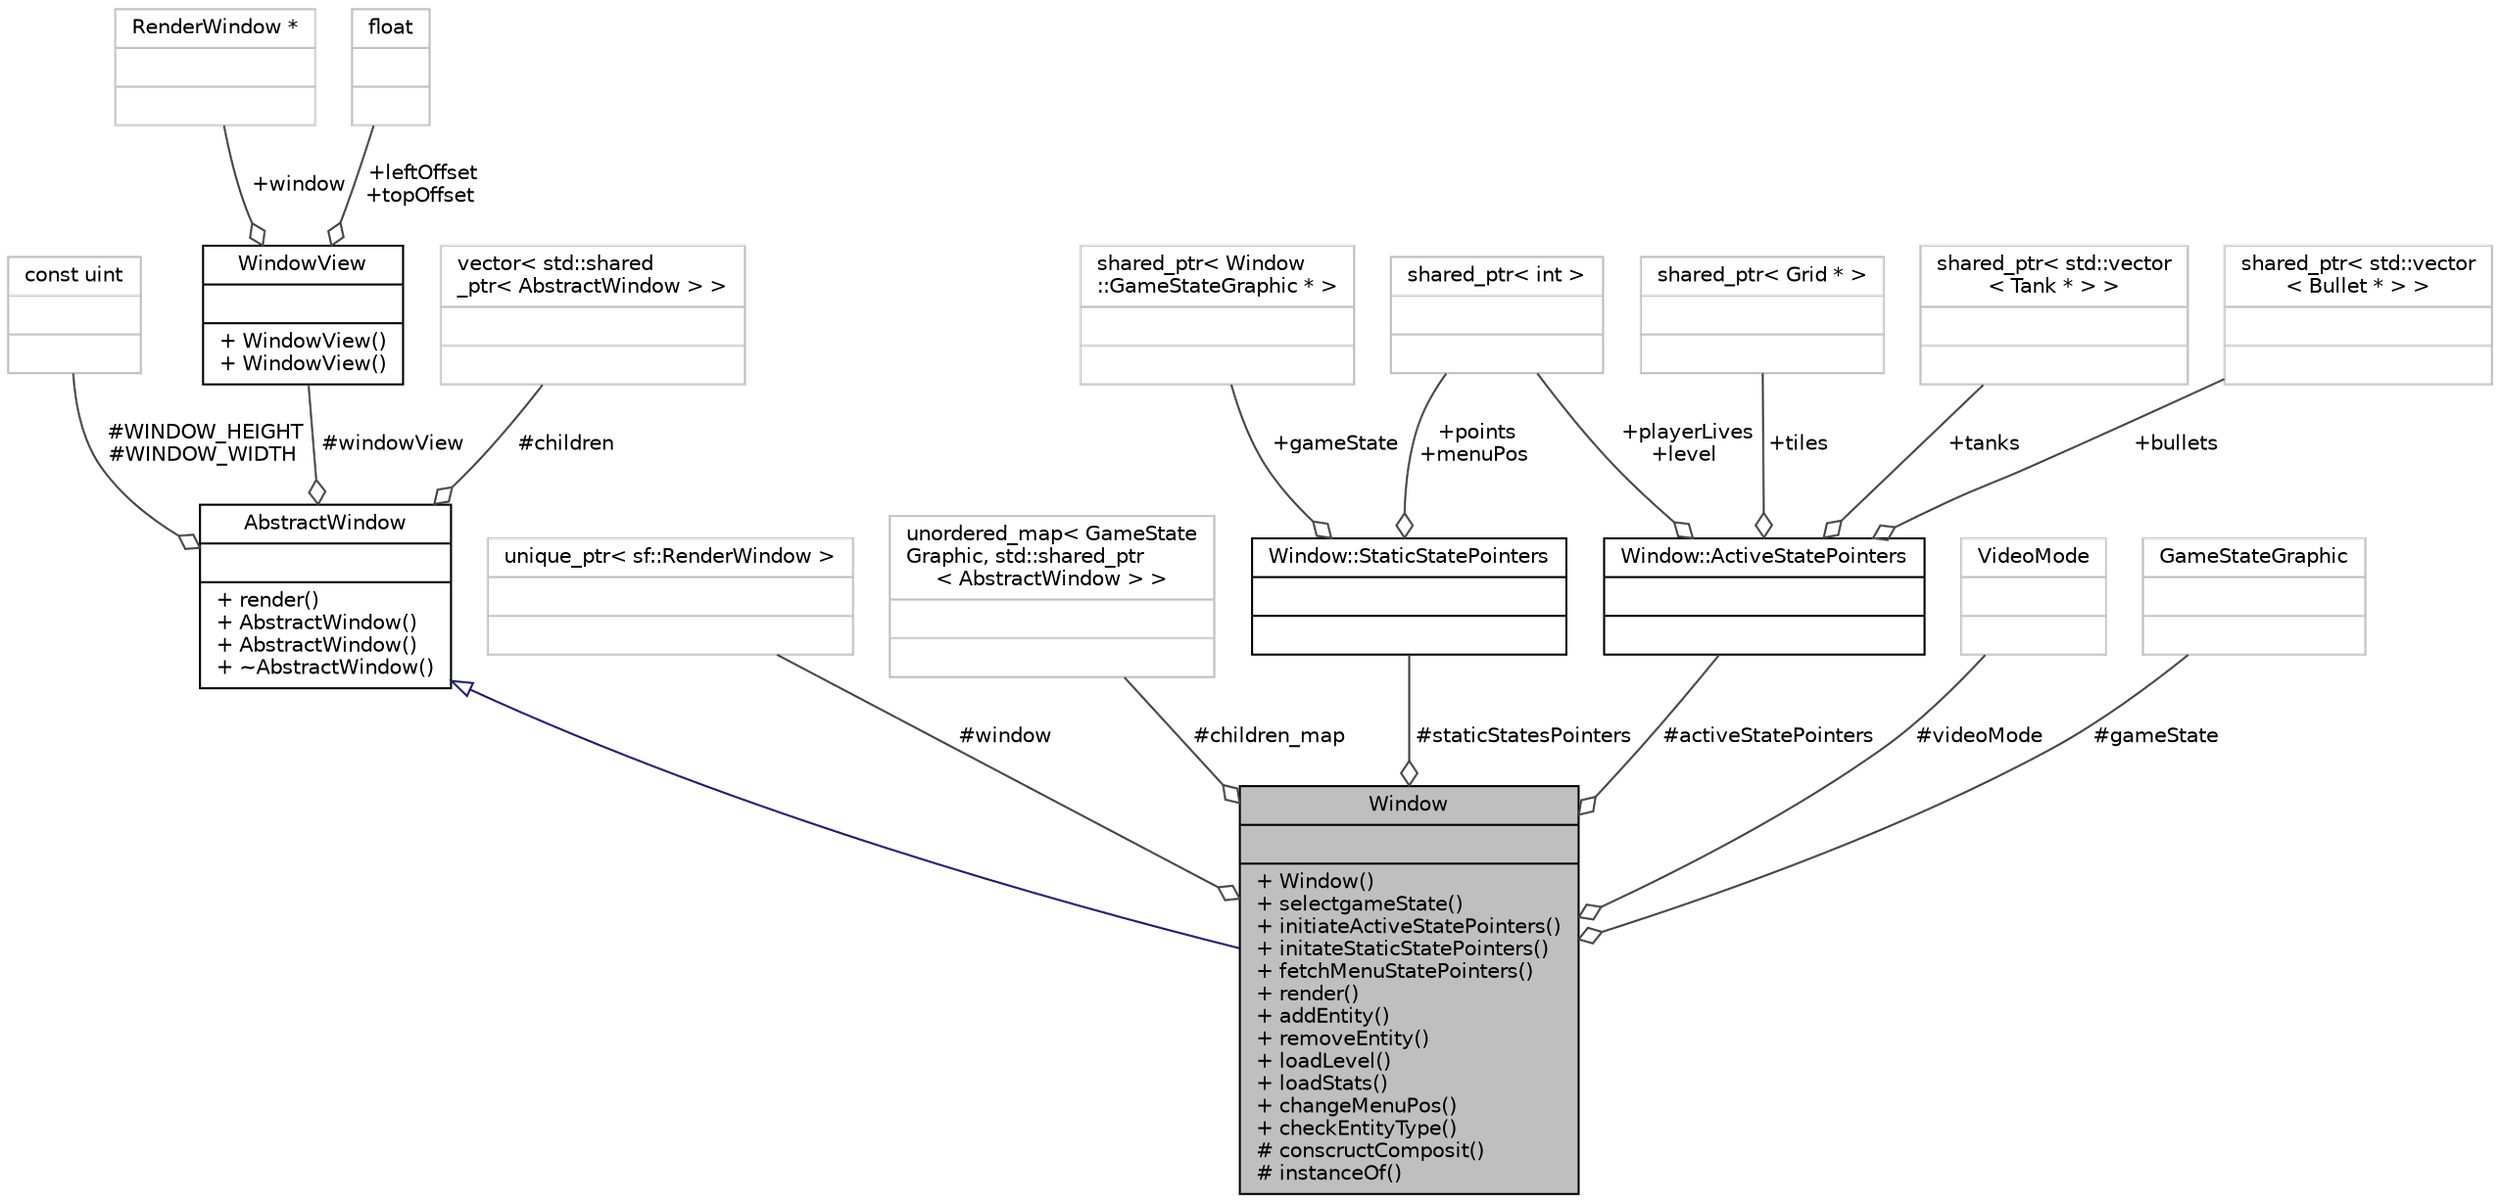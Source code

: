 digraph "Window"
{
 // INTERACTIVE_SVG=YES
 // LATEX_PDF_SIZE
  bgcolor="transparent";
  edge [fontname="Helvetica",fontsize="10",labelfontname="Helvetica",labelfontsize="10"];
  node [fontname="Helvetica",fontsize="10",shape=record];
  Node1 [label="{Window\n||+ Window()\l+ selectgameState()\l+ initiateActiveStatePointers()\l+ initateStaticStatePointers()\l+ fetchMenuStatePointers()\l+ render()\l+ addEntity()\l+ removeEntity()\l+ loadLevel()\l+ loadStats()\l+ changeMenuPos()\l+ checkEntityType()\l# conscructComposit()\l# instanceOf()\l}",height=0.2,width=0.4,color="black", fillcolor="grey75", style="filled", fontcolor="black",tooltip="Contains main SFML functions."];
  Node2 -> Node1 [dir="back",color="midnightblue",fontsize="10",style="solid",arrowtail="onormal",fontname="Helvetica"];
  Node2 [label="{AbstractWindow\n||+ render()\l+ AbstractWindow()\l+ AbstractWindow()\l+ ~AbstractWindow()\l}",height=0.2,width=0.4,color="black",URL="$class_abstract_window.html",tooltip="Contains main SFML functions."];
  Node3 -> Node2 [color="grey25",fontsize="10",style="solid",label=" #WINDOW_HEIGHT\n#WINDOW_WIDTH" ,arrowhead="odiamond",fontname="Helvetica"];
  Node3 [label="{const uint\n||}",height=0.2,width=0.4,color="grey75",tooltip=" "];
  Node4 -> Node2 [color="grey25",fontsize="10",style="solid",label=" #windowView" ,arrowhead="odiamond",fontname="Helvetica"];
  Node4 [label="{WindowView\n||+ WindowView()\l+ WindowView()\l}",height=0.2,width=0.4,color="black",URL="$struct_window_view.html",tooltip="Struct that contains the sf::RenderWindow nad offset of elements to render."];
  Node5 -> Node4 [color="grey25",fontsize="10",style="solid",label=" +window" ,arrowhead="odiamond",fontname="Helvetica"];
  Node5 [label="{RenderWindow *\n||}",height=0.2,width=0.4,color="grey75",tooltip=" "];
  Node6 -> Node4 [color="grey25",fontsize="10",style="solid",label=" +leftOffset\n+topOffset" ,arrowhead="odiamond",fontname="Helvetica"];
  Node6 [label="{float\n||}",height=0.2,width=0.4,color="grey75",tooltip=" "];
  Node7 -> Node2 [color="grey25",fontsize="10",style="solid",label=" #children" ,arrowhead="odiamond",fontname="Helvetica"];
  Node7 [label="{vector\< std::shared\l_ptr\< AbstractWindow \> \>\n||}",height=0.2,width=0.4,color="grey75",tooltip=" "];
  Node8 -> Node1 [color="grey25",fontsize="10",style="solid",label=" #window" ,arrowhead="odiamond",fontname="Helvetica"];
  Node8 [label="{unique_ptr\< sf::RenderWindow \>\n||}",height=0.2,width=0.4,color="grey75",tooltip=" "];
  Node9 -> Node1 [color="grey25",fontsize="10",style="solid",label=" #children_map" ,arrowhead="odiamond",fontname="Helvetica"];
  Node9 [label="{unordered_map\< GameState\lGraphic, std::shared_ptr\l\< AbstractWindow \> \>\n||}",height=0.2,width=0.4,color="grey75",tooltip=" "];
  Node10 -> Node1 [color="grey25",fontsize="10",style="solid",label=" #activeStatePointers" ,arrowhead="odiamond",fontname="Helvetica"];
  Node10 [label="{Window::ActiveStatePointers\n||}",height=0.2,width=0.4,color="black",URL="$struct_window_1_1_active_state_pointers.html",tooltip="Stores given ActiveState pointers."];
  Node11 -> Node10 [color="grey25",fontsize="10",style="solid",label=" +playerLives\n+level" ,arrowhead="odiamond",fontname="Helvetica"];
  Node11 [label="{shared_ptr\< int \>\n||}",height=0.2,width=0.4,color="grey75",tooltip=" "];
  Node12 -> Node10 [color="grey25",fontsize="10",style="solid",label=" +tiles" ,arrowhead="odiamond",fontname="Helvetica"];
  Node12 [label="{shared_ptr\< Grid * \>\n||}",height=0.2,width=0.4,color="grey75",tooltip=" "];
  Node13 -> Node10 [color="grey25",fontsize="10",style="solid",label=" +tanks" ,arrowhead="odiamond",fontname="Helvetica"];
  Node13 [label="{shared_ptr\< std::vector\l\< Tank * \> \>\n||}",height=0.2,width=0.4,color="grey75",tooltip=" "];
  Node14 -> Node10 [color="grey25",fontsize="10",style="solid",label=" +bullets" ,arrowhead="odiamond",fontname="Helvetica"];
  Node14 [label="{shared_ptr\< std::vector\l\< Bullet * \> \>\n||}",height=0.2,width=0.4,color="grey75",tooltip=" "];
  Node15 -> Node1 [color="grey25",fontsize="10",style="solid",label=" #staticStatesPointers" ,arrowhead="odiamond",fontname="Helvetica"];
  Node15 [label="{Window::StaticStatePointers\n||}",height=0.2,width=0.4,color="black",URL="$struct_window_1_1_static_state_pointers.html",tooltip="Stores MenuState pointers."];
  Node11 -> Node15 [color="grey25",fontsize="10",style="solid",label=" +points\n+menuPos" ,arrowhead="odiamond",fontname="Helvetica"];
  Node16 -> Node15 [color="grey25",fontsize="10",style="solid",label=" +gameState" ,arrowhead="odiamond",fontname="Helvetica"];
  Node16 [label="{shared_ptr\< Window\l::GameStateGraphic * \>\n||}",height=0.2,width=0.4,color="grey75",tooltip=" "];
  Node17 -> Node1 [color="grey25",fontsize="10",style="solid",label=" #videoMode" ,arrowhead="odiamond",fontname="Helvetica"];
  Node17 [label="{VideoMode\n||}",height=0.2,width=0.4,color="grey75",tooltip=" "];
  Node18 -> Node1 [color="grey25",fontsize="10",style="solid",label=" #gameState" ,arrowhead="odiamond",fontname="Helvetica"];
  Node18 [label="{GameStateGraphic\n||}",height=0.2,width=0.4,color="grey75",tooltip=" "];
}

